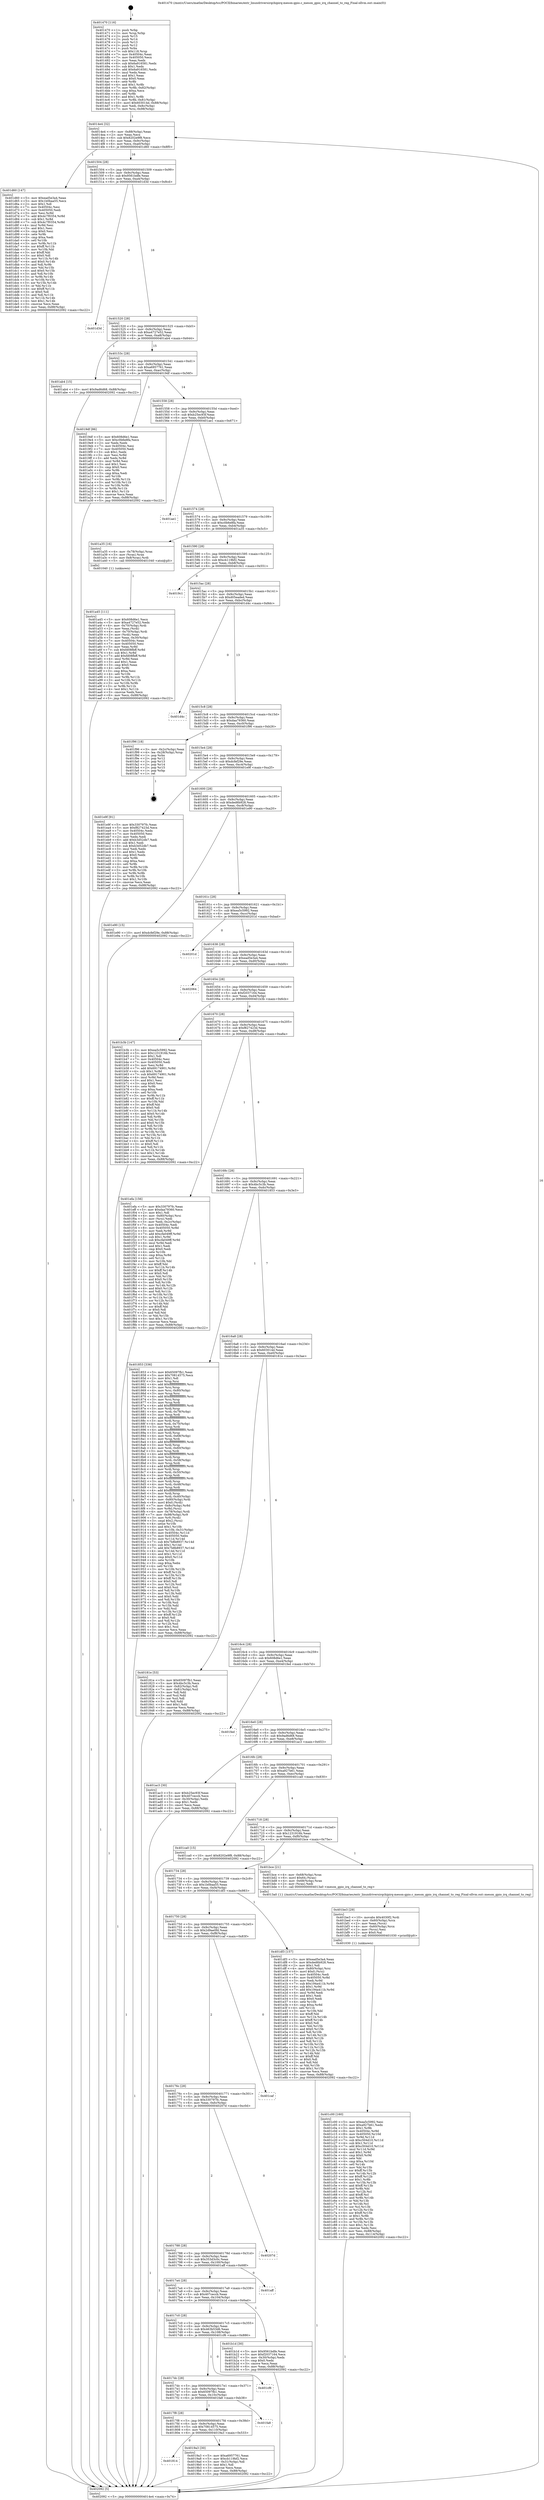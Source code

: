 digraph "0x401470" {
  label = "0x401470 (/mnt/c/Users/mathe/Desktop/tcc/POCII/binaries/extr_linuxdriversirqchipirq-meson-gpio.c_meson_gpio_irq_channel_to_reg_Final-ollvm.out::main(0))"
  labelloc = "t"
  node[shape=record]

  Entry [label="",width=0.3,height=0.3,shape=circle,fillcolor=black,style=filled]
  "0x4014e4" [label="{
     0x4014e4 [32]\l
     | [instrs]\l
     &nbsp;&nbsp;0x4014e4 \<+6\>: mov -0x88(%rbp),%eax\l
     &nbsp;&nbsp;0x4014ea \<+2\>: mov %eax,%ecx\l
     &nbsp;&nbsp;0x4014ec \<+6\>: sub $0x8202e9f8,%ecx\l
     &nbsp;&nbsp;0x4014f2 \<+6\>: mov %eax,-0x9c(%rbp)\l
     &nbsp;&nbsp;0x4014f8 \<+6\>: mov %ecx,-0xa0(%rbp)\l
     &nbsp;&nbsp;0x4014fe \<+6\>: je 0000000000401d60 \<main+0x8f0\>\l
  }"]
  "0x401d60" [label="{
     0x401d60 [147]\l
     | [instrs]\l
     &nbsp;&nbsp;0x401d60 \<+5\>: mov $0xead5e3a4,%eax\l
     &nbsp;&nbsp;0x401d65 \<+5\>: mov $0x1b0baa55,%ecx\l
     &nbsp;&nbsp;0x401d6a \<+2\>: mov $0x1,%dl\l
     &nbsp;&nbsp;0x401d6c \<+7\>: mov 0x40504c,%esi\l
     &nbsp;&nbsp;0x401d73 \<+7\>: mov 0x405050,%edi\l
     &nbsp;&nbsp;0x401d7a \<+3\>: mov %esi,%r8d\l
     &nbsp;&nbsp;0x401d7d \<+7\>: add $0x4c7f0354,%r8d\l
     &nbsp;&nbsp;0x401d84 \<+4\>: sub $0x1,%r8d\l
     &nbsp;&nbsp;0x401d88 \<+7\>: sub $0x4c7f0354,%r8d\l
     &nbsp;&nbsp;0x401d8f \<+4\>: imul %r8d,%esi\l
     &nbsp;&nbsp;0x401d93 \<+3\>: and $0x1,%esi\l
     &nbsp;&nbsp;0x401d96 \<+3\>: cmp $0x0,%esi\l
     &nbsp;&nbsp;0x401d99 \<+4\>: sete %r9b\l
     &nbsp;&nbsp;0x401d9d \<+3\>: cmp $0xa,%edi\l
     &nbsp;&nbsp;0x401da0 \<+4\>: setl %r10b\l
     &nbsp;&nbsp;0x401da4 \<+3\>: mov %r9b,%r11b\l
     &nbsp;&nbsp;0x401da7 \<+4\>: xor $0xff,%r11b\l
     &nbsp;&nbsp;0x401dab \<+3\>: mov %r10b,%bl\l
     &nbsp;&nbsp;0x401dae \<+3\>: xor $0xff,%bl\l
     &nbsp;&nbsp;0x401db1 \<+3\>: xor $0x0,%dl\l
     &nbsp;&nbsp;0x401db4 \<+3\>: mov %r11b,%r14b\l
     &nbsp;&nbsp;0x401db7 \<+4\>: and $0x0,%r14b\l
     &nbsp;&nbsp;0x401dbb \<+3\>: and %dl,%r9b\l
     &nbsp;&nbsp;0x401dbe \<+3\>: mov %bl,%r15b\l
     &nbsp;&nbsp;0x401dc1 \<+4\>: and $0x0,%r15b\l
     &nbsp;&nbsp;0x401dc5 \<+3\>: and %dl,%r10b\l
     &nbsp;&nbsp;0x401dc8 \<+3\>: or %r9b,%r14b\l
     &nbsp;&nbsp;0x401dcb \<+3\>: or %r10b,%r15b\l
     &nbsp;&nbsp;0x401dce \<+3\>: xor %r15b,%r14b\l
     &nbsp;&nbsp;0x401dd1 \<+3\>: or %bl,%r11b\l
     &nbsp;&nbsp;0x401dd4 \<+4\>: xor $0xff,%r11b\l
     &nbsp;&nbsp;0x401dd8 \<+3\>: or $0x0,%dl\l
     &nbsp;&nbsp;0x401ddb \<+3\>: and %dl,%r11b\l
     &nbsp;&nbsp;0x401dde \<+3\>: or %r11b,%r14b\l
     &nbsp;&nbsp;0x401de1 \<+4\>: test $0x1,%r14b\l
     &nbsp;&nbsp;0x401de5 \<+3\>: cmovne %ecx,%eax\l
     &nbsp;&nbsp;0x401de8 \<+6\>: mov %eax,-0x88(%rbp)\l
     &nbsp;&nbsp;0x401dee \<+5\>: jmp 0000000000402092 \<main+0xc22\>\l
  }"]
  "0x401504" [label="{
     0x401504 [28]\l
     | [instrs]\l
     &nbsp;&nbsp;0x401504 \<+5\>: jmp 0000000000401509 \<main+0x99\>\l
     &nbsp;&nbsp;0x401509 \<+6\>: mov -0x9c(%rbp),%eax\l
     &nbsp;&nbsp;0x40150f \<+5\>: sub $0x9561bdfe,%eax\l
     &nbsp;&nbsp;0x401514 \<+6\>: mov %eax,-0xa4(%rbp)\l
     &nbsp;&nbsp;0x40151a \<+6\>: je 0000000000401d3d \<main+0x8cd\>\l
  }"]
  Exit [label="",width=0.3,height=0.3,shape=circle,fillcolor=black,style=filled,peripheries=2]
  "0x401d3d" [label="{
     0x401d3d\l
  }", style=dashed]
  "0x401520" [label="{
     0x401520 [28]\l
     | [instrs]\l
     &nbsp;&nbsp;0x401520 \<+5\>: jmp 0000000000401525 \<main+0xb5\>\l
     &nbsp;&nbsp;0x401525 \<+6\>: mov -0x9c(%rbp),%eax\l
     &nbsp;&nbsp;0x40152b \<+5\>: sub $0xa4727e52,%eax\l
     &nbsp;&nbsp;0x401530 \<+6\>: mov %eax,-0xa8(%rbp)\l
     &nbsp;&nbsp;0x401536 \<+6\>: je 0000000000401ab4 \<main+0x644\>\l
  }"]
  "0x401c00" [label="{
     0x401c00 [160]\l
     | [instrs]\l
     &nbsp;&nbsp;0x401c00 \<+5\>: mov $0xea5c5992,%esi\l
     &nbsp;&nbsp;0x401c05 \<+5\>: mov $0xa927b61,%edx\l
     &nbsp;&nbsp;0x401c0a \<+3\>: mov $0x1,%r8b\l
     &nbsp;&nbsp;0x401c0d \<+8\>: mov 0x40504c,%r9d\l
     &nbsp;&nbsp;0x401c15 \<+8\>: mov 0x405050,%r10d\l
     &nbsp;&nbsp;0x401c1d \<+3\>: mov %r9d,%r11d\l
     &nbsp;&nbsp;0x401c20 \<+7\>: sub $0xc504d10,%r11d\l
     &nbsp;&nbsp;0x401c27 \<+4\>: sub $0x1,%r11d\l
     &nbsp;&nbsp;0x401c2b \<+7\>: add $0xc504d10,%r11d\l
     &nbsp;&nbsp;0x401c32 \<+4\>: imul %r11d,%r9d\l
     &nbsp;&nbsp;0x401c36 \<+4\>: and $0x1,%r9d\l
     &nbsp;&nbsp;0x401c3a \<+4\>: cmp $0x0,%r9d\l
     &nbsp;&nbsp;0x401c3e \<+3\>: sete %bl\l
     &nbsp;&nbsp;0x401c41 \<+4\>: cmp $0xa,%r10d\l
     &nbsp;&nbsp;0x401c45 \<+4\>: setl %r14b\l
     &nbsp;&nbsp;0x401c49 \<+3\>: mov %bl,%r15b\l
     &nbsp;&nbsp;0x401c4c \<+4\>: xor $0xff,%r15b\l
     &nbsp;&nbsp;0x401c50 \<+3\>: mov %r14b,%r12b\l
     &nbsp;&nbsp;0x401c53 \<+4\>: xor $0xff,%r12b\l
     &nbsp;&nbsp;0x401c57 \<+4\>: xor $0x1,%r8b\l
     &nbsp;&nbsp;0x401c5b \<+3\>: mov %r15b,%r13b\l
     &nbsp;&nbsp;0x401c5e \<+4\>: and $0xff,%r13b\l
     &nbsp;&nbsp;0x401c62 \<+3\>: and %r8b,%bl\l
     &nbsp;&nbsp;0x401c65 \<+3\>: mov %r12b,%cl\l
     &nbsp;&nbsp;0x401c68 \<+3\>: and $0xff,%cl\l
     &nbsp;&nbsp;0x401c6b \<+3\>: and %r8b,%r14b\l
     &nbsp;&nbsp;0x401c6e \<+3\>: or %bl,%r13b\l
     &nbsp;&nbsp;0x401c71 \<+3\>: or %r14b,%cl\l
     &nbsp;&nbsp;0x401c74 \<+3\>: xor %cl,%r13b\l
     &nbsp;&nbsp;0x401c77 \<+3\>: or %r12b,%r15b\l
     &nbsp;&nbsp;0x401c7a \<+4\>: xor $0xff,%r15b\l
     &nbsp;&nbsp;0x401c7e \<+4\>: or $0x1,%r8b\l
     &nbsp;&nbsp;0x401c82 \<+3\>: and %r8b,%r15b\l
     &nbsp;&nbsp;0x401c85 \<+3\>: or %r15b,%r13b\l
     &nbsp;&nbsp;0x401c88 \<+4\>: test $0x1,%r13b\l
     &nbsp;&nbsp;0x401c8c \<+3\>: cmovne %edx,%esi\l
     &nbsp;&nbsp;0x401c8f \<+6\>: mov %esi,-0x88(%rbp)\l
     &nbsp;&nbsp;0x401c95 \<+6\>: mov %eax,-0x114(%rbp)\l
     &nbsp;&nbsp;0x401c9b \<+5\>: jmp 0000000000402092 \<main+0xc22\>\l
  }"]
  "0x401ab4" [label="{
     0x401ab4 [15]\l
     | [instrs]\l
     &nbsp;&nbsp;0x401ab4 \<+10\>: movl $0x9ad6d68,-0x88(%rbp)\l
     &nbsp;&nbsp;0x401abe \<+5\>: jmp 0000000000402092 \<main+0xc22\>\l
  }"]
  "0x40153c" [label="{
     0x40153c [28]\l
     | [instrs]\l
     &nbsp;&nbsp;0x40153c \<+5\>: jmp 0000000000401541 \<main+0xd1\>\l
     &nbsp;&nbsp;0x401541 \<+6\>: mov -0x9c(%rbp),%eax\l
     &nbsp;&nbsp;0x401547 \<+5\>: sub $0xa6957761,%eax\l
     &nbsp;&nbsp;0x40154c \<+6\>: mov %eax,-0xac(%rbp)\l
     &nbsp;&nbsp;0x401552 \<+6\>: je 00000000004019df \<main+0x56f\>\l
  }"]
  "0x401be3" [label="{
     0x401be3 [29]\l
     | [instrs]\l
     &nbsp;&nbsp;0x401be3 \<+10\>: movabs $0x4030f2,%rdi\l
     &nbsp;&nbsp;0x401bed \<+4\>: mov -0x60(%rbp),%rcx\l
     &nbsp;&nbsp;0x401bf1 \<+2\>: mov %eax,(%rcx)\l
     &nbsp;&nbsp;0x401bf3 \<+4\>: mov -0x60(%rbp),%rcx\l
     &nbsp;&nbsp;0x401bf7 \<+2\>: mov (%rcx),%esi\l
     &nbsp;&nbsp;0x401bf9 \<+2\>: mov $0x0,%al\l
     &nbsp;&nbsp;0x401bfb \<+5\>: call 0000000000401030 \<printf@plt\>\l
     | [calls]\l
     &nbsp;&nbsp;0x401030 \{1\} (unknown)\l
  }"]
  "0x4019df" [label="{
     0x4019df [86]\l
     | [instrs]\l
     &nbsp;&nbsp;0x4019df \<+5\>: mov $0x608d6e1,%eax\l
     &nbsp;&nbsp;0x4019e4 \<+5\>: mov $0xc0b6e8fa,%ecx\l
     &nbsp;&nbsp;0x4019e9 \<+2\>: xor %edx,%edx\l
     &nbsp;&nbsp;0x4019eb \<+7\>: mov 0x40504c,%esi\l
     &nbsp;&nbsp;0x4019f2 \<+7\>: mov 0x405050,%edi\l
     &nbsp;&nbsp;0x4019f9 \<+3\>: sub $0x1,%edx\l
     &nbsp;&nbsp;0x4019fc \<+3\>: mov %esi,%r8d\l
     &nbsp;&nbsp;0x4019ff \<+3\>: add %edx,%r8d\l
     &nbsp;&nbsp;0x401a02 \<+4\>: imul %r8d,%esi\l
     &nbsp;&nbsp;0x401a06 \<+3\>: and $0x1,%esi\l
     &nbsp;&nbsp;0x401a09 \<+3\>: cmp $0x0,%esi\l
     &nbsp;&nbsp;0x401a0c \<+4\>: sete %r9b\l
     &nbsp;&nbsp;0x401a10 \<+3\>: cmp $0xa,%edi\l
     &nbsp;&nbsp;0x401a13 \<+4\>: setl %r10b\l
     &nbsp;&nbsp;0x401a17 \<+3\>: mov %r9b,%r11b\l
     &nbsp;&nbsp;0x401a1a \<+3\>: and %r10b,%r11b\l
     &nbsp;&nbsp;0x401a1d \<+3\>: xor %r10b,%r9b\l
     &nbsp;&nbsp;0x401a20 \<+3\>: or %r9b,%r11b\l
     &nbsp;&nbsp;0x401a23 \<+4\>: test $0x1,%r11b\l
     &nbsp;&nbsp;0x401a27 \<+3\>: cmovne %ecx,%eax\l
     &nbsp;&nbsp;0x401a2a \<+6\>: mov %eax,-0x88(%rbp)\l
     &nbsp;&nbsp;0x401a30 \<+5\>: jmp 0000000000402092 \<main+0xc22\>\l
  }"]
  "0x401558" [label="{
     0x401558 [28]\l
     | [instrs]\l
     &nbsp;&nbsp;0x401558 \<+5\>: jmp 000000000040155d \<main+0xed\>\l
     &nbsp;&nbsp;0x40155d \<+6\>: mov -0x9c(%rbp),%eax\l
     &nbsp;&nbsp;0x401563 \<+5\>: sub $0xb25ec93f,%eax\l
     &nbsp;&nbsp;0x401568 \<+6\>: mov %eax,-0xb0(%rbp)\l
     &nbsp;&nbsp;0x40156e \<+6\>: je 0000000000401ae1 \<main+0x671\>\l
  }"]
  "0x401a45" [label="{
     0x401a45 [111]\l
     | [instrs]\l
     &nbsp;&nbsp;0x401a45 \<+5\>: mov $0x608d6e1,%ecx\l
     &nbsp;&nbsp;0x401a4a \<+5\>: mov $0xa4727e52,%edx\l
     &nbsp;&nbsp;0x401a4f \<+4\>: mov -0x70(%rbp),%rdi\l
     &nbsp;&nbsp;0x401a53 \<+2\>: mov %eax,(%rdi)\l
     &nbsp;&nbsp;0x401a55 \<+4\>: mov -0x70(%rbp),%rdi\l
     &nbsp;&nbsp;0x401a59 \<+2\>: mov (%rdi),%eax\l
     &nbsp;&nbsp;0x401a5b \<+3\>: mov %eax,-0x30(%rbp)\l
     &nbsp;&nbsp;0x401a5e \<+7\>: mov 0x40504c,%eax\l
     &nbsp;&nbsp;0x401a65 \<+7\>: mov 0x405050,%esi\l
     &nbsp;&nbsp;0x401a6c \<+3\>: mov %eax,%r8d\l
     &nbsp;&nbsp;0x401a6f \<+7\>: sub $0xfd08fbff,%r8d\l
     &nbsp;&nbsp;0x401a76 \<+4\>: sub $0x1,%r8d\l
     &nbsp;&nbsp;0x401a7a \<+7\>: add $0xfd08fbff,%r8d\l
     &nbsp;&nbsp;0x401a81 \<+4\>: imul %r8d,%eax\l
     &nbsp;&nbsp;0x401a85 \<+3\>: and $0x1,%eax\l
     &nbsp;&nbsp;0x401a88 \<+3\>: cmp $0x0,%eax\l
     &nbsp;&nbsp;0x401a8b \<+4\>: sete %r9b\l
     &nbsp;&nbsp;0x401a8f \<+3\>: cmp $0xa,%esi\l
     &nbsp;&nbsp;0x401a92 \<+4\>: setl %r10b\l
     &nbsp;&nbsp;0x401a96 \<+3\>: mov %r9b,%r11b\l
     &nbsp;&nbsp;0x401a99 \<+3\>: and %r10b,%r11b\l
     &nbsp;&nbsp;0x401a9c \<+3\>: xor %r10b,%r9b\l
     &nbsp;&nbsp;0x401a9f \<+3\>: or %r9b,%r11b\l
     &nbsp;&nbsp;0x401aa2 \<+4\>: test $0x1,%r11b\l
     &nbsp;&nbsp;0x401aa6 \<+3\>: cmovne %edx,%ecx\l
     &nbsp;&nbsp;0x401aa9 \<+6\>: mov %ecx,-0x88(%rbp)\l
     &nbsp;&nbsp;0x401aaf \<+5\>: jmp 0000000000402092 \<main+0xc22\>\l
  }"]
  "0x401ae1" [label="{
     0x401ae1\l
  }", style=dashed]
  "0x401574" [label="{
     0x401574 [28]\l
     | [instrs]\l
     &nbsp;&nbsp;0x401574 \<+5\>: jmp 0000000000401579 \<main+0x109\>\l
     &nbsp;&nbsp;0x401579 \<+6\>: mov -0x9c(%rbp),%eax\l
     &nbsp;&nbsp;0x40157f \<+5\>: sub $0xc0b6e8fa,%eax\l
     &nbsp;&nbsp;0x401584 \<+6\>: mov %eax,-0xb4(%rbp)\l
     &nbsp;&nbsp;0x40158a \<+6\>: je 0000000000401a35 \<main+0x5c5\>\l
  }"]
  "0x401814" [label="{
     0x401814\l
  }", style=dashed]
  "0x401a35" [label="{
     0x401a35 [16]\l
     | [instrs]\l
     &nbsp;&nbsp;0x401a35 \<+4\>: mov -0x78(%rbp),%rax\l
     &nbsp;&nbsp;0x401a39 \<+3\>: mov (%rax),%rax\l
     &nbsp;&nbsp;0x401a3c \<+4\>: mov 0x8(%rax),%rdi\l
     &nbsp;&nbsp;0x401a40 \<+5\>: call 0000000000401040 \<atoi@plt\>\l
     | [calls]\l
     &nbsp;&nbsp;0x401040 \{1\} (unknown)\l
  }"]
  "0x401590" [label="{
     0x401590 [28]\l
     | [instrs]\l
     &nbsp;&nbsp;0x401590 \<+5\>: jmp 0000000000401595 \<main+0x125\>\l
     &nbsp;&nbsp;0x401595 \<+6\>: mov -0x9c(%rbp),%eax\l
     &nbsp;&nbsp;0x40159b \<+5\>: sub $0xcb119bf2,%eax\l
     &nbsp;&nbsp;0x4015a0 \<+6\>: mov %eax,-0xb8(%rbp)\l
     &nbsp;&nbsp;0x4015a6 \<+6\>: je 00000000004019c1 \<main+0x551\>\l
  }"]
  "0x4019a3" [label="{
     0x4019a3 [30]\l
     | [instrs]\l
     &nbsp;&nbsp;0x4019a3 \<+5\>: mov $0xa6957761,%eax\l
     &nbsp;&nbsp;0x4019a8 \<+5\>: mov $0xcb119bf2,%ecx\l
     &nbsp;&nbsp;0x4019ad \<+3\>: mov -0x31(%rbp),%dl\l
     &nbsp;&nbsp;0x4019b0 \<+3\>: test $0x1,%dl\l
     &nbsp;&nbsp;0x4019b3 \<+3\>: cmovne %ecx,%eax\l
     &nbsp;&nbsp;0x4019b6 \<+6\>: mov %eax,-0x88(%rbp)\l
     &nbsp;&nbsp;0x4019bc \<+5\>: jmp 0000000000402092 \<main+0xc22\>\l
  }"]
  "0x4019c1" [label="{
     0x4019c1\l
  }", style=dashed]
  "0x4015ac" [label="{
     0x4015ac [28]\l
     | [instrs]\l
     &nbsp;&nbsp;0x4015ac \<+5\>: jmp 00000000004015b1 \<main+0x141\>\l
     &nbsp;&nbsp;0x4015b1 \<+6\>: mov -0x9c(%rbp),%eax\l
     &nbsp;&nbsp;0x4015b7 \<+5\>: sub $0xd05eaded,%eax\l
     &nbsp;&nbsp;0x4015bc \<+6\>: mov %eax,-0xbc(%rbp)\l
     &nbsp;&nbsp;0x4015c2 \<+6\>: je 0000000000401d4c \<main+0x8dc\>\l
  }"]
  "0x4017f8" [label="{
     0x4017f8 [28]\l
     | [instrs]\l
     &nbsp;&nbsp;0x4017f8 \<+5\>: jmp 00000000004017fd \<main+0x38d\>\l
     &nbsp;&nbsp;0x4017fd \<+6\>: mov -0x9c(%rbp),%eax\l
     &nbsp;&nbsp;0x401803 \<+5\>: sub $0x70814575,%eax\l
     &nbsp;&nbsp;0x401808 \<+6\>: mov %eax,-0x110(%rbp)\l
     &nbsp;&nbsp;0x40180e \<+6\>: je 00000000004019a3 \<main+0x533\>\l
  }"]
  "0x401d4c" [label="{
     0x401d4c\l
  }", style=dashed]
  "0x4015c8" [label="{
     0x4015c8 [28]\l
     | [instrs]\l
     &nbsp;&nbsp;0x4015c8 \<+5\>: jmp 00000000004015cd \<main+0x15d\>\l
     &nbsp;&nbsp;0x4015cd \<+6\>: mov -0x9c(%rbp),%eax\l
     &nbsp;&nbsp;0x4015d3 \<+5\>: sub $0xdaa79360,%eax\l
     &nbsp;&nbsp;0x4015d8 \<+6\>: mov %eax,-0xc0(%rbp)\l
     &nbsp;&nbsp;0x4015de \<+6\>: je 0000000000401f96 \<main+0xb26\>\l
  }"]
  "0x401fa8" [label="{
     0x401fa8\l
  }", style=dashed]
  "0x401f96" [label="{
     0x401f96 [18]\l
     | [instrs]\l
     &nbsp;&nbsp;0x401f96 \<+3\>: mov -0x2c(%rbp),%eax\l
     &nbsp;&nbsp;0x401f99 \<+4\>: lea -0x28(%rbp),%rsp\l
     &nbsp;&nbsp;0x401f9d \<+1\>: pop %rbx\l
     &nbsp;&nbsp;0x401f9e \<+2\>: pop %r12\l
     &nbsp;&nbsp;0x401fa0 \<+2\>: pop %r13\l
     &nbsp;&nbsp;0x401fa2 \<+2\>: pop %r14\l
     &nbsp;&nbsp;0x401fa4 \<+2\>: pop %r15\l
     &nbsp;&nbsp;0x401fa6 \<+1\>: pop %rbp\l
     &nbsp;&nbsp;0x401fa7 \<+1\>: ret\l
  }"]
  "0x4015e4" [label="{
     0x4015e4 [28]\l
     | [instrs]\l
     &nbsp;&nbsp;0x4015e4 \<+5\>: jmp 00000000004015e9 \<main+0x179\>\l
     &nbsp;&nbsp;0x4015e9 \<+6\>: mov -0x9c(%rbp),%eax\l
     &nbsp;&nbsp;0x4015ef \<+5\>: sub $0xdcfef29e,%eax\l
     &nbsp;&nbsp;0x4015f4 \<+6\>: mov %eax,-0xc4(%rbp)\l
     &nbsp;&nbsp;0x4015fa \<+6\>: je 0000000000401e9f \<main+0xa2f\>\l
  }"]
  "0x4017dc" [label="{
     0x4017dc [28]\l
     | [instrs]\l
     &nbsp;&nbsp;0x4017dc \<+5\>: jmp 00000000004017e1 \<main+0x371\>\l
     &nbsp;&nbsp;0x4017e1 \<+6\>: mov -0x9c(%rbp),%eax\l
     &nbsp;&nbsp;0x4017e7 \<+5\>: sub $0x65097fb1,%eax\l
     &nbsp;&nbsp;0x4017ec \<+6\>: mov %eax,-0x10c(%rbp)\l
     &nbsp;&nbsp;0x4017f2 \<+6\>: je 0000000000401fa8 \<main+0xb38\>\l
  }"]
  "0x401e9f" [label="{
     0x401e9f [91]\l
     | [instrs]\l
     &nbsp;&nbsp;0x401e9f \<+5\>: mov $0x330797fc,%eax\l
     &nbsp;&nbsp;0x401ea4 \<+5\>: mov $0xf827423d,%ecx\l
     &nbsp;&nbsp;0x401ea9 \<+7\>: mov 0x40504c,%edx\l
     &nbsp;&nbsp;0x401eb0 \<+7\>: mov 0x405050,%esi\l
     &nbsp;&nbsp;0x401eb7 \<+2\>: mov %edx,%edi\l
     &nbsp;&nbsp;0x401eb9 \<+6\>: add $0xb3d52db7,%edi\l
     &nbsp;&nbsp;0x401ebf \<+3\>: sub $0x1,%edi\l
     &nbsp;&nbsp;0x401ec2 \<+6\>: sub $0xb3d52db7,%edi\l
     &nbsp;&nbsp;0x401ec8 \<+3\>: imul %edi,%edx\l
     &nbsp;&nbsp;0x401ecb \<+3\>: and $0x1,%edx\l
     &nbsp;&nbsp;0x401ece \<+3\>: cmp $0x0,%edx\l
     &nbsp;&nbsp;0x401ed1 \<+4\>: sete %r8b\l
     &nbsp;&nbsp;0x401ed5 \<+3\>: cmp $0xa,%esi\l
     &nbsp;&nbsp;0x401ed8 \<+4\>: setl %r9b\l
     &nbsp;&nbsp;0x401edc \<+3\>: mov %r8b,%r10b\l
     &nbsp;&nbsp;0x401edf \<+3\>: and %r9b,%r10b\l
     &nbsp;&nbsp;0x401ee2 \<+3\>: xor %r9b,%r8b\l
     &nbsp;&nbsp;0x401ee5 \<+3\>: or %r8b,%r10b\l
     &nbsp;&nbsp;0x401ee8 \<+4\>: test $0x1,%r10b\l
     &nbsp;&nbsp;0x401eec \<+3\>: cmovne %ecx,%eax\l
     &nbsp;&nbsp;0x401eef \<+6\>: mov %eax,-0x88(%rbp)\l
     &nbsp;&nbsp;0x401ef5 \<+5\>: jmp 0000000000402092 \<main+0xc22\>\l
  }"]
  "0x401600" [label="{
     0x401600 [28]\l
     | [instrs]\l
     &nbsp;&nbsp;0x401600 \<+5\>: jmp 0000000000401605 \<main+0x195\>\l
     &nbsp;&nbsp;0x401605 \<+6\>: mov -0x9c(%rbp),%eax\l
     &nbsp;&nbsp;0x40160b \<+5\>: sub $0xded6b928,%eax\l
     &nbsp;&nbsp;0x401610 \<+6\>: mov %eax,-0xc8(%rbp)\l
     &nbsp;&nbsp;0x401616 \<+6\>: je 0000000000401e90 \<main+0xa20\>\l
  }"]
  "0x401cf6" [label="{
     0x401cf6\l
  }", style=dashed]
  "0x401e90" [label="{
     0x401e90 [15]\l
     | [instrs]\l
     &nbsp;&nbsp;0x401e90 \<+10\>: movl $0xdcfef29e,-0x88(%rbp)\l
     &nbsp;&nbsp;0x401e9a \<+5\>: jmp 0000000000402092 \<main+0xc22\>\l
  }"]
  "0x40161c" [label="{
     0x40161c [28]\l
     | [instrs]\l
     &nbsp;&nbsp;0x40161c \<+5\>: jmp 0000000000401621 \<main+0x1b1\>\l
     &nbsp;&nbsp;0x401621 \<+6\>: mov -0x9c(%rbp),%eax\l
     &nbsp;&nbsp;0x401627 \<+5\>: sub $0xea5c5992,%eax\l
     &nbsp;&nbsp;0x40162c \<+6\>: mov %eax,-0xcc(%rbp)\l
     &nbsp;&nbsp;0x401632 \<+6\>: je 000000000040201d \<main+0xbad\>\l
  }"]
  "0x4017c0" [label="{
     0x4017c0 [28]\l
     | [instrs]\l
     &nbsp;&nbsp;0x4017c0 \<+5\>: jmp 00000000004017c5 \<main+0x355\>\l
     &nbsp;&nbsp;0x4017c5 \<+6\>: mov -0x9c(%rbp),%eax\l
     &nbsp;&nbsp;0x4017cb \<+5\>: sub $0x463b53d6,%eax\l
     &nbsp;&nbsp;0x4017d0 \<+6\>: mov %eax,-0x108(%rbp)\l
     &nbsp;&nbsp;0x4017d6 \<+6\>: je 0000000000401cf6 \<main+0x886\>\l
  }"]
  "0x40201d" [label="{
     0x40201d\l
  }", style=dashed]
  "0x401638" [label="{
     0x401638 [28]\l
     | [instrs]\l
     &nbsp;&nbsp;0x401638 \<+5\>: jmp 000000000040163d \<main+0x1cd\>\l
     &nbsp;&nbsp;0x40163d \<+6\>: mov -0x9c(%rbp),%eax\l
     &nbsp;&nbsp;0x401643 \<+5\>: sub $0xead5e3a4,%eax\l
     &nbsp;&nbsp;0x401648 \<+6\>: mov %eax,-0xd0(%rbp)\l
     &nbsp;&nbsp;0x40164e \<+6\>: je 0000000000402064 \<main+0xbf4\>\l
  }"]
  "0x401b1d" [label="{
     0x401b1d [30]\l
     | [instrs]\l
     &nbsp;&nbsp;0x401b1d \<+5\>: mov $0x9561bdfe,%eax\l
     &nbsp;&nbsp;0x401b22 \<+5\>: mov $0xf2037164,%ecx\l
     &nbsp;&nbsp;0x401b27 \<+3\>: mov -0x30(%rbp),%edx\l
     &nbsp;&nbsp;0x401b2a \<+3\>: cmp $0x0,%edx\l
     &nbsp;&nbsp;0x401b2d \<+3\>: cmove %ecx,%eax\l
     &nbsp;&nbsp;0x401b30 \<+6\>: mov %eax,-0x88(%rbp)\l
     &nbsp;&nbsp;0x401b36 \<+5\>: jmp 0000000000402092 \<main+0xc22\>\l
  }"]
  "0x402064" [label="{
     0x402064\l
  }", style=dashed]
  "0x401654" [label="{
     0x401654 [28]\l
     | [instrs]\l
     &nbsp;&nbsp;0x401654 \<+5\>: jmp 0000000000401659 \<main+0x1e9\>\l
     &nbsp;&nbsp;0x401659 \<+6\>: mov -0x9c(%rbp),%eax\l
     &nbsp;&nbsp;0x40165f \<+5\>: sub $0xf2037164,%eax\l
     &nbsp;&nbsp;0x401664 \<+6\>: mov %eax,-0xd4(%rbp)\l
     &nbsp;&nbsp;0x40166a \<+6\>: je 0000000000401b3b \<main+0x6cb\>\l
  }"]
  "0x4017a4" [label="{
     0x4017a4 [28]\l
     | [instrs]\l
     &nbsp;&nbsp;0x4017a4 \<+5\>: jmp 00000000004017a9 \<main+0x339\>\l
     &nbsp;&nbsp;0x4017a9 \<+6\>: mov -0x9c(%rbp),%eax\l
     &nbsp;&nbsp;0x4017af \<+5\>: sub $0x407ceccb,%eax\l
     &nbsp;&nbsp;0x4017b4 \<+6\>: mov %eax,-0x104(%rbp)\l
     &nbsp;&nbsp;0x4017ba \<+6\>: je 0000000000401b1d \<main+0x6ad\>\l
  }"]
  "0x401b3b" [label="{
     0x401b3b [147]\l
     | [instrs]\l
     &nbsp;&nbsp;0x401b3b \<+5\>: mov $0xea5c5992,%eax\l
     &nbsp;&nbsp;0x401b40 \<+5\>: mov $0x1231916b,%ecx\l
     &nbsp;&nbsp;0x401b45 \<+2\>: mov $0x1,%dl\l
     &nbsp;&nbsp;0x401b47 \<+7\>: mov 0x40504c,%esi\l
     &nbsp;&nbsp;0x401b4e \<+7\>: mov 0x405050,%edi\l
     &nbsp;&nbsp;0x401b55 \<+3\>: mov %esi,%r8d\l
     &nbsp;&nbsp;0x401b58 \<+7\>: add $0x69174901,%r8d\l
     &nbsp;&nbsp;0x401b5f \<+4\>: sub $0x1,%r8d\l
     &nbsp;&nbsp;0x401b63 \<+7\>: sub $0x69174901,%r8d\l
     &nbsp;&nbsp;0x401b6a \<+4\>: imul %r8d,%esi\l
     &nbsp;&nbsp;0x401b6e \<+3\>: and $0x1,%esi\l
     &nbsp;&nbsp;0x401b71 \<+3\>: cmp $0x0,%esi\l
     &nbsp;&nbsp;0x401b74 \<+4\>: sete %r9b\l
     &nbsp;&nbsp;0x401b78 \<+3\>: cmp $0xa,%edi\l
     &nbsp;&nbsp;0x401b7b \<+4\>: setl %r10b\l
     &nbsp;&nbsp;0x401b7f \<+3\>: mov %r9b,%r11b\l
     &nbsp;&nbsp;0x401b82 \<+4\>: xor $0xff,%r11b\l
     &nbsp;&nbsp;0x401b86 \<+3\>: mov %r10b,%bl\l
     &nbsp;&nbsp;0x401b89 \<+3\>: xor $0xff,%bl\l
     &nbsp;&nbsp;0x401b8c \<+3\>: xor $0x0,%dl\l
     &nbsp;&nbsp;0x401b8f \<+3\>: mov %r11b,%r14b\l
     &nbsp;&nbsp;0x401b92 \<+4\>: and $0x0,%r14b\l
     &nbsp;&nbsp;0x401b96 \<+3\>: and %dl,%r9b\l
     &nbsp;&nbsp;0x401b99 \<+3\>: mov %bl,%r15b\l
     &nbsp;&nbsp;0x401b9c \<+4\>: and $0x0,%r15b\l
     &nbsp;&nbsp;0x401ba0 \<+3\>: and %dl,%r10b\l
     &nbsp;&nbsp;0x401ba3 \<+3\>: or %r9b,%r14b\l
     &nbsp;&nbsp;0x401ba6 \<+3\>: or %r10b,%r15b\l
     &nbsp;&nbsp;0x401ba9 \<+3\>: xor %r15b,%r14b\l
     &nbsp;&nbsp;0x401bac \<+3\>: or %bl,%r11b\l
     &nbsp;&nbsp;0x401baf \<+4\>: xor $0xff,%r11b\l
     &nbsp;&nbsp;0x401bb3 \<+3\>: or $0x0,%dl\l
     &nbsp;&nbsp;0x401bb6 \<+3\>: and %dl,%r11b\l
     &nbsp;&nbsp;0x401bb9 \<+3\>: or %r11b,%r14b\l
     &nbsp;&nbsp;0x401bbc \<+4\>: test $0x1,%r14b\l
     &nbsp;&nbsp;0x401bc0 \<+3\>: cmovne %ecx,%eax\l
     &nbsp;&nbsp;0x401bc3 \<+6\>: mov %eax,-0x88(%rbp)\l
     &nbsp;&nbsp;0x401bc9 \<+5\>: jmp 0000000000402092 \<main+0xc22\>\l
  }"]
  "0x401670" [label="{
     0x401670 [28]\l
     | [instrs]\l
     &nbsp;&nbsp;0x401670 \<+5\>: jmp 0000000000401675 \<main+0x205\>\l
     &nbsp;&nbsp;0x401675 \<+6\>: mov -0x9c(%rbp),%eax\l
     &nbsp;&nbsp;0x40167b \<+5\>: sub $0xf827423d,%eax\l
     &nbsp;&nbsp;0x401680 \<+6\>: mov %eax,-0xd8(%rbp)\l
     &nbsp;&nbsp;0x401686 \<+6\>: je 0000000000401efa \<main+0xa8a\>\l
  }"]
  "0x401aff" [label="{
     0x401aff\l
  }", style=dashed]
  "0x401efa" [label="{
     0x401efa [156]\l
     | [instrs]\l
     &nbsp;&nbsp;0x401efa \<+5\>: mov $0x330797fc,%eax\l
     &nbsp;&nbsp;0x401eff \<+5\>: mov $0xdaa79360,%ecx\l
     &nbsp;&nbsp;0x401f04 \<+2\>: mov $0x1,%dl\l
     &nbsp;&nbsp;0x401f06 \<+4\>: mov -0x80(%rbp),%rsi\l
     &nbsp;&nbsp;0x401f0a \<+2\>: mov (%rsi),%edi\l
     &nbsp;&nbsp;0x401f0c \<+3\>: mov %edi,-0x2c(%rbp)\l
     &nbsp;&nbsp;0x401f0f \<+7\>: mov 0x40504c,%edi\l
     &nbsp;&nbsp;0x401f16 \<+8\>: mov 0x405050,%r8d\l
     &nbsp;&nbsp;0x401f1e \<+3\>: mov %edi,%r9d\l
     &nbsp;&nbsp;0x401f21 \<+7\>: add $0xcfa049ff,%r9d\l
     &nbsp;&nbsp;0x401f28 \<+4\>: sub $0x1,%r9d\l
     &nbsp;&nbsp;0x401f2c \<+7\>: sub $0xcfa049ff,%r9d\l
     &nbsp;&nbsp;0x401f33 \<+4\>: imul %r9d,%edi\l
     &nbsp;&nbsp;0x401f37 \<+3\>: and $0x1,%edi\l
     &nbsp;&nbsp;0x401f3a \<+3\>: cmp $0x0,%edi\l
     &nbsp;&nbsp;0x401f3d \<+4\>: sete %r10b\l
     &nbsp;&nbsp;0x401f41 \<+4\>: cmp $0xa,%r8d\l
     &nbsp;&nbsp;0x401f45 \<+4\>: setl %r11b\l
     &nbsp;&nbsp;0x401f49 \<+3\>: mov %r10b,%bl\l
     &nbsp;&nbsp;0x401f4c \<+3\>: xor $0xff,%bl\l
     &nbsp;&nbsp;0x401f4f \<+3\>: mov %r11b,%r14b\l
     &nbsp;&nbsp;0x401f52 \<+4\>: xor $0xff,%r14b\l
     &nbsp;&nbsp;0x401f56 \<+3\>: xor $0x0,%dl\l
     &nbsp;&nbsp;0x401f59 \<+3\>: mov %bl,%r15b\l
     &nbsp;&nbsp;0x401f5c \<+4\>: and $0x0,%r15b\l
     &nbsp;&nbsp;0x401f60 \<+3\>: and %dl,%r10b\l
     &nbsp;&nbsp;0x401f63 \<+3\>: mov %r14b,%r12b\l
     &nbsp;&nbsp;0x401f66 \<+4\>: and $0x0,%r12b\l
     &nbsp;&nbsp;0x401f6a \<+3\>: and %dl,%r11b\l
     &nbsp;&nbsp;0x401f6d \<+3\>: or %r10b,%r15b\l
     &nbsp;&nbsp;0x401f70 \<+3\>: or %r11b,%r12b\l
     &nbsp;&nbsp;0x401f73 \<+3\>: xor %r12b,%r15b\l
     &nbsp;&nbsp;0x401f76 \<+3\>: or %r14b,%bl\l
     &nbsp;&nbsp;0x401f79 \<+3\>: xor $0xff,%bl\l
     &nbsp;&nbsp;0x401f7c \<+3\>: or $0x0,%dl\l
     &nbsp;&nbsp;0x401f7f \<+2\>: and %dl,%bl\l
     &nbsp;&nbsp;0x401f81 \<+3\>: or %bl,%r15b\l
     &nbsp;&nbsp;0x401f84 \<+4\>: test $0x1,%r15b\l
     &nbsp;&nbsp;0x401f88 \<+3\>: cmovne %ecx,%eax\l
     &nbsp;&nbsp;0x401f8b \<+6\>: mov %eax,-0x88(%rbp)\l
     &nbsp;&nbsp;0x401f91 \<+5\>: jmp 0000000000402092 \<main+0xc22\>\l
  }"]
  "0x40168c" [label="{
     0x40168c [28]\l
     | [instrs]\l
     &nbsp;&nbsp;0x40168c \<+5\>: jmp 0000000000401691 \<main+0x221\>\l
     &nbsp;&nbsp;0x401691 \<+6\>: mov -0x9c(%rbp),%eax\l
     &nbsp;&nbsp;0x401697 \<+5\>: sub $0x4bc5c3b,%eax\l
     &nbsp;&nbsp;0x40169c \<+6\>: mov %eax,-0xdc(%rbp)\l
     &nbsp;&nbsp;0x4016a2 \<+6\>: je 0000000000401853 \<main+0x3e3\>\l
  }"]
  "0x401788" [label="{
     0x401788 [28]\l
     | [instrs]\l
     &nbsp;&nbsp;0x401788 \<+5\>: jmp 000000000040178d \<main+0x31d\>\l
     &nbsp;&nbsp;0x40178d \<+6\>: mov -0x9c(%rbp),%eax\l
     &nbsp;&nbsp;0x401793 \<+5\>: sub $0x353d3c0c,%eax\l
     &nbsp;&nbsp;0x401798 \<+6\>: mov %eax,-0x100(%rbp)\l
     &nbsp;&nbsp;0x40179e \<+6\>: je 0000000000401aff \<main+0x68f\>\l
  }"]
  "0x401853" [label="{
     0x401853 [336]\l
     | [instrs]\l
     &nbsp;&nbsp;0x401853 \<+5\>: mov $0x65097fb1,%eax\l
     &nbsp;&nbsp;0x401858 \<+5\>: mov $0x70814575,%ecx\l
     &nbsp;&nbsp;0x40185d \<+2\>: mov $0x1,%dl\l
     &nbsp;&nbsp;0x40185f \<+3\>: mov %rsp,%rsi\l
     &nbsp;&nbsp;0x401862 \<+4\>: add $0xfffffffffffffff0,%rsi\l
     &nbsp;&nbsp;0x401866 \<+3\>: mov %rsi,%rsp\l
     &nbsp;&nbsp;0x401869 \<+4\>: mov %rsi,-0x80(%rbp)\l
     &nbsp;&nbsp;0x40186d \<+3\>: mov %rsp,%rsi\l
     &nbsp;&nbsp;0x401870 \<+4\>: add $0xfffffffffffffff0,%rsi\l
     &nbsp;&nbsp;0x401874 \<+3\>: mov %rsi,%rsp\l
     &nbsp;&nbsp;0x401877 \<+3\>: mov %rsp,%rdi\l
     &nbsp;&nbsp;0x40187a \<+4\>: add $0xfffffffffffffff0,%rdi\l
     &nbsp;&nbsp;0x40187e \<+3\>: mov %rdi,%rsp\l
     &nbsp;&nbsp;0x401881 \<+4\>: mov %rdi,-0x78(%rbp)\l
     &nbsp;&nbsp;0x401885 \<+3\>: mov %rsp,%rdi\l
     &nbsp;&nbsp;0x401888 \<+4\>: add $0xfffffffffffffff0,%rdi\l
     &nbsp;&nbsp;0x40188c \<+3\>: mov %rdi,%rsp\l
     &nbsp;&nbsp;0x40188f \<+4\>: mov %rdi,-0x70(%rbp)\l
     &nbsp;&nbsp;0x401893 \<+3\>: mov %rsp,%rdi\l
     &nbsp;&nbsp;0x401896 \<+4\>: add $0xfffffffffffffff0,%rdi\l
     &nbsp;&nbsp;0x40189a \<+3\>: mov %rdi,%rsp\l
     &nbsp;&nbsp;0x40189d \<+4\>: mov %rdi,-0x68(%rbp)\l
     &nbsp;&nbsp;0x4018a1 \<+3\>: mov %rsp,%rdi\l
     &nbsp;&nbsp;0x4018a4 \<+4\>: add $0xfffffffffffffff0,%rdi\l
     &nbsp;&nbsp;0x4018a8 \<+3\>: mov %rdi,%rsp\l
     &nbsp;&nbsp;0x4018ab \<+4\>: mov %rdi,-0x60(%rbp)\l
     &nbsp;&nbsp;0x4018af \<+3\>: mov %rsp,%rdi\l
     &nbsp;&nbsp;0x4018b2 \<+4\>: add $0xfffffffffffffff0,%rdi\l
     &nbsp;&nbsp;0x4018b6 \<+3\>: mov %rdi,%rsp\l
     &nbsp;&nbsp;0x4018b9 \<+4\>: mov %rdi,-0x58(%rbp)\l
     &nbsp;&nbsp;0x4018bd \<+3\>: mov %rsp,%rdi\l
     &nbsp;&nbsp;0x4018c0 \<+4\>: add $0xfffffffffffffff0,%rdi\l
     &nbsp;&nbsp;0x4018c4 \<+3\>: mov %rdi,%rsp\l
     &nbsp;&nbsp;0x4018c7 \<+4\>: mov %rdi,-0x50(%rbp)\l
     &nbsp;&nbsp;0x4018cb \<+3\>: mov %rsp,%rdi\l
     &nbsp;&nbsp;0x4018ce \<+4\>: add $0xfffffffffffffff0,%rdi\l
     &nbsp;&nbsp;0x4018d2 \<+3\>: mov %rdi,%rsp\l
     &nbsp;&nbsp;0x4018d5 \<+4\>: mov %rdi,-0x48(%rbp)\l
     &nbsp;&nbsp;0x4018d9 \<+3\>: mov %rsp,%rdi\l
     &nbsp;&nbsp;0x4018dc \<+4\>: add $0xfffffffffffffff0,%rdi\l
     &nbsp;&nbsp;0x4018e0 \<+3\>: mov %rdi,%rsp\l
     &nbsp;&nbsp;0x4018e3 \<+4\>: mov %rdi,-0x40(%rbp)\l
     &nbsp;&nbsp;0x4018e7 \<+4\>: mov -0x80(%rbp),%rdi\l
     &nbsp;&nbsp;0x4018eb \<+6\>: movl $0x0,(%rdi)\l
     &nbsp;&nbsp;0x4018f1 \<+7\>: mov -0x8c(%rbp),%r8d\l
     &nbsp;&nbsp;0x4018f8 \<+3\>: mov %r8d,(%rsi)\l
     &nbsp;&nbsp;0x4018fb \<+4\>: mov -0x78(%rbp),%rdi\l
     &nbsp;&nbsp;0x4018ff \<+7\>: mov -0x98(%rbp),%r9\l
     &nbsp;&nbsp;0x401906 \<+3\>: mov %r9,(%rdi)\l
     &nbsp;&nbsp;0x401909 \<+3\>: cmpl $0x2,(%rsi)\l
     &nbsp;&nbsp;0x40190c \<+4\>: setne %r10b\l
     &nbsp;&nbsp;0x401910 \<+4\>: and $0x1,%r10b\l
     &nbsp;&nbsp;0x401914 \<+4\>: mov %r10b,-0x31(%rbp)\l
     &nbsp;&nbsp;0x401918 \<+8\>: mov 0x40504c,%r11d\l
     &nbsp;&nbsp;0x401920 \<+7\>: mov 0x405050,%ebx\l
     &nbsp;&nbsp;0x401927 \<+3\>: mov %r11d,%r14d\l
     &nbsp;&nbsp;0x40192a \<+7\>: sub $0x7b8b8937,%r14d\l
     &nbsp;&nbsp;0x401931 \<+4\>: sub $0x1,%r14d\l
     &nbsp;&nbsp;0x401935 \<+7\>: add $0x7b8b8937,%r14d\l
     &nbsp;&nbsp;0x40193c \<+4\>: imul %r14d,%r11d\l
     &nbsp;&nbsp;0x401940 \<+4\>: and $0x1,%r11d\l
     &nbsp;&nbsp;0x401944 \<+4\>: cmp $0x0,%r11d\l
     &nbsp;&nbsp;0x401948 \<+4\>: sete %r10b\l
     &nbsp;&nbsp;0x40194c \<+3\>: cmp $0xa,%ebx\l
     &nbsp;&nbsp;0x40194f \<+4\>: setl %r15b\l
     &nbsp;&nbsp;0x401953 \<+3\>: mov %r10b,%r12b\l
     &nbsp;&nbsp;0x401956 \<+4\>: xor $0xff,%r12b\l
     &nbsp;&nbsp;0x40195a \<+3\>: mov %r15b,%r13b\l
     &nbsp;&nbsp;0x40195d \<+4\>: xor $0xff,%r13b\l
     &nbsp;&nbsp;0x401961 \<+3\>: xor $0x0,%dl\l
     &nbsp;&nbsp;0x401964 \<+3\>: mov %r12b,%sil\l
     &nbsp;&nbsp;0x401967 \<+4\>: and $0x0,%sil\l
     &nbsp;&nbsp;0x40196b \<+3\>: and %dl,%r10b\l
     &nbsp;&nbsp;0x40196e \<+3\>: mov %r13b,%dil\l
     &nbsp;&nbsp;0x401971 \<+4\>: and $0x0,%dil\l
     &nbsp;&nbsp;0x401975 \<+3\>: and %dl,%r15b\l
     &nbsp;&nbsp;0x401978 \<+3\>: or %r10b,%sil\l
     &nbsp;&nbsp;0x40197b \<+3\>: or %r15b,%dil\l
     &nbsp;&nbsp;0x40197e \<+3\>: xor %dil,%sil\l
     &nbsp;&nbsp;0x401981 \<+3\>: or %r13b,%r12b\l
     &nbsp;&nbsp;0x401984 \<+4\>: xor $0xff,%r12b\l
     &nbsp;&nbsp;0x401988 \<+3\>: or $0x0,%dl\l
     &nbsp;&nbsp;0x40198b \<+3\>: and %dl,%r12b\l
     &nbsp;&nbsp;0x40198e \<+3\>: or %r12b,%sil\l
     &nbsp;&nbsp;0x401991 \<+4\>: test $0x1,%sil\l
     &nbsp;&nbsp;0x401995 \<+3\>: cmovne %ecx,%eax\l
     &nbsp;&nbsp;0x401998 \<+6\>: mov %eax,-0x88(%rbp)\l
     &nbsp;&nbsp;0x40199e \<+5\>: jmp 0000000000402092 \<main+0xc22\>\l
  }"]
  "0x4016a8" [label="{
     0x4016a8 [28]\l
     | [instrs]\l
     &nbsp;&nbsp;0x4016a8 \<+5\>: jmp 00000000004016ad \<main+0x23d\>\l
     &nbsp;&nbsp;0x4016ad \<+6\>: mov -0x9c(%rbp),%eax\l
     &nbsp;&nbsp;0x4016b3 \<+5\>: sub $0x603014d,%eax\l
     &nbsp;&nbsp;0x4016b8 \<+6\>: mov %eax,-0xe0(%rbp)\l
     &nbsp;&nbsp;0x4016be \<+6\>: je 000000000040181e \<main+0x3ae\>\l
  }"]
  "0x40207d" [label="{
     0x40207d\l
  }", style=dashed]
  "0x40181e" [label="{
     0x40181e [53]\l
     | [instrs]\l
     &nbsp;&nbsp;0x40181e \<+5\>: mov $0x65097fb1,%eax\l
     &nbsp;&nbsp;0x401823 \<+5\>: mov $0x4bc5c3b,%ecx\l
     &nbsp;&nbsp;0x401828 \<+6\>: mov -0x82(%rbp),%dl\l
     &nbsp;&nbsp;0x40182e \<+7\>: mov -0x81(%rbp),%sil\l
     &nbsp;&nbsp;0x401835 \<+3\>: mov %dl,%dil\l
     &nbsp;&nbsp;0x401838 \<+3\>: and %sil,%dil\l
     &nbsp;&nbsp;0x40183b \<+3\>: xor %sil,%dl\l
     &nbsp;&nbsp;0x40183e \<+3\>: or %dl,%dil\l
     &nbsp;&nbsp;0x401841 \<+4\>: test $0x1,%dil\l
     &nbsp;&nbsp;0x401845 \<+3\>: cmovne %ecx,%eax\l
     &nbsp;&nbsp;0x401848 \<+6\>: mov %eax,-0x88(%rbp)\l
     &nbsp;&nbsp;0x40184e \<+5\>: jmp 0000000000402092 \<main+0xc22\>\l
  }"]
  "0x4016c4" [label="{
     0x4016c4 [28]\l
     | [instrs]\l
     &nbsp;&nbsp;0x4016c4 \<+5\>: jmp 00000000004016c9 \<main+0x259\>\l
     &nbsp;&nbsp;0x4016c9 \<+6\>: mov -0x9c(%rbp),%eax\l
     &nbsp;&nbsp;0x4016cf \<+5\>: sub $0x608d6e1,%eax\l
     &nbsp;&nbsp;0x4016d4 \<+6\>: mov %eax,-0xe4(%rbp)\l
     &nbsp;&nbsp;0x4016da \<+6\>: je 0000000000401fed \<main+0xb7d\>\l
  }"]
  "0x402092" [label="{
     0x402092 [5]\l
     | [instrs]\l
     &nbsp;&nbsp;0x402092 \<+5\>: jmp 00000000004014e4 \<main+0x74\>\l
  }"]
  "0x401470" [label="{
     0x401470 [116]\l
     | [instrs]\l
     &nbsp;&nbsp;0x401470 \<+1\>: push %rbp\l
     &nbsp;&nbsp;0x401471 \<+3\>: mov %rsp,%rbp\l
     &nbsp;&nbsp;0x401474 \<+2\>: push %r15\l
     &nbsp;&nbsp;0x401476 \<+2\>: push %r14\l
     &nbsp;&nbsp;0x401478 \<+2\>: push %r13\l
     &nbsp;&nbsp;0x40147a \<+2\>: push %r12\l
     &nbsp;&nbsp;0x40147c \<+1\>: push %rbx\l
     &nbsp;&nbsp;0x40147d \<+7\>: sub $0x118,%rsp\l
     &nbsp;&nbsp;0x401484 \<+7\>: mov 0x40504c,%eax\l
     &nbsp;&nbsp;0x40148b \<+7\>: mov 0x405050,%ecx\l
     &nbsp;&nbsp;0x401492 \<+2\>: mov %eax,%edx\l
     &nbsp;&nbsp;0x401494 \<+6\>: sub $0x6a916581,%edx\l
     &nbsp;&nbsp;0x40149a \<+3\>: sub $0x1,%edx\l
     &nbsp;&nbsp;0x40149d \<+6\>: add $0x6a916581,%edx\l
     &nbsp;&nbsp;0x4014a3 \<+3\>: imul %edx,%eax\l
     &nbsp;&nbsp;0x4014a6 \<+3\>: and $0x1,%eax\l
     &nbsp;&nbsp;0x4014a9 \<+3\>: cmp $0x0,%eax\l
     &nbsp;&nbsp;0x4014ac \<+4\>: sete %r8b\l
     &nbsp;&nbsp;0x4014b0 \<+4\>: and $0x1,%r8b\l
     &nbsp;&nbsp;0x4014b4 \<+7\>: mov %r8b,-0x82(%rbp)\l
     &nbsp;&nbsp;0x4014bb \<+3\>: cmp $0xa,%ecx\l
     &nbsp;&nbsp;0x4014be \<+4\>: setl %r8b\l
     &nbsp;&nbsp;0x4014c2 \<+4\>: and $0x1,%r8b\l
     &nbsp;&nbsp;0x4014c6 \<+7\>: mov %r8b,-0x81(%rbp)\l
     &nbsp;&nbsp;0x4014cd \<+10\>: movl $0x603014d,-0x88(%rbp)\l
     &nbsp;&nbsp;0x4014d7 \<+6\>: mov %edi,-0x8c(%rbp)\l
     &nbsp;&nbsp;0x4014dd \<+7\>: mov %rsi,-0x98(%rbp)\l
  }"]
  "0x40176c" [label="{
     0x40176c [28]\l
     | [instrs]\l
     &nbsp;&nbsp;0x40176c \<+5\>: jmp 0000000000401771 \<main+0x301\>\l
     &nbsp;&nbsp;0x401771 \<+6\>: mov -0x9c(%rbp),%eax\l
     &nbsp;&nbsp;0x401777 \<+5\>: sub $0x330797fc,%eax\l
     &nbsp;&nbsp;0x40177c \<+6\>: mov %eax,-0xfc(%rbp)\l
     &nbsp;&nbsp;0x401782 \<+6\>: je 000000000040207d \<main+0xc0d\>\l
  }"]
  "0x401caf" [label="{
     0x401caf\l
  }", style=dashed]
  "0x401fed" [label="{
     0x401fed\l
  }", style=dashed]
  "0x4016e0" [label="{
     0x4016e0 [28]\l
     | [instrs]\l
     &nbsp;&nbsp;0x4016e0 \<+5\>: jmp 00000000004016e5 \<main+0x275\>\l
     &nbsp;&nbsp;0x4016e5 \<+6\>: mov -0x9c(%rbp),%eax\l
     &nbsp;&nbsp;0x4016eb \<+5\>: sub $0x9ad6d68,%eax\l
     &nbsp;&nbsp;0x4016f0 \<+6\>: mov %eax,-0xe8(%rbp)\l
     &nbsp;&nbsp;0x4016f6 \<+6\>: je 0000000000401ac3 \<main+0x653\>\l
  }"]
  "0x401750" [label="{
     0x401750 [28]\l
     | [instrs]\l
     &nbsp;&nbsp;0x401750 \<+5\>: jmp 0000000000401755 \<main+0x2e5\>\l
     &nbsp;&nbsp;0x401755 \<+6\>: mov -0x9c(%rbp),%eax\l
     &nbsp;&nbsp;0x40175b \<+5\>: sub $0x2d9ae0fd,%eax\l
     &nbsp;&nbsp;0x401760 \<+6\>: mov %eax,-0xf8(%rbp)\l
     &nbsp;&nbsp;0x401766 \<+6\>: je 0000000000401caf \<main+0x83f\>\l
  }"]
  "0x401ac3" [label="{
     0x401ac3 [30]\l
     | [instrs]\l
     &nbsp;&nbsp;0x401ac3 \<+5\>: mov $0xb25ec93f,%eax\l
     &nbsp;&nbsp;0x401ac8 \<+5\>: mov $0x407ceccb,%ecx\l
     &nbsp;&nbsp;0x401acd \<+3\>: mov -0x30(%rbp),%edx\l
     &nbsp;&nbsp;0x401ad0 \<+3\>: cmp $0x1,%edx\l
     &nbsp;&nbsp;0x401ad3 \<+3\>: cmovl %ecx,%eax\l
     &nbsp;&nbsp;0x401ad6 \<+6\>: mov %eax,-0x88(%rbp)\l
     &nbsp;&nbsp;0x401adc \<+5\>: jmp 0000000000402092 \<main+0xc22\>\l
  }"]
  "0x4016fc" [label="{
     0x4016fc [28]\l
     | [instrs]\l
     &nbsp;&nbsp;0x4016fc \<+5\>: jmp 0000000000401701 \<main+0x291\>\l
     &nbsp;&nbsp;0x401701 \<+6\>: mov -0x9c(%rbp),%eax\l
     &nbsp;&nbsp;0x401707 \<+5\>: sub $0xa927b61,%eax\l
     &nbsp;&nbsp;0x40170c \<+6\>: mov %eax,-0xec(%rbp)\l
     &nbsp;&nbsp;0x401712 \<+6\>: je 0000000000401ca0 \<main+0x830\>\l
  }"]
  "0x401df3" [label="{
     0x401df3 [157]\l
     | [instrs]\l
     &nbsp;&nbsp;0x401df3 \<+5\>: mov $0xead5e3a4,%eax\l
     &nbsp;&nbsp;0x401df8 \<+5\>: mov $0xded6b928,%ecx\l
     &nbsp;&nbsp;0x401dfd \<+2\>: mov $0x1,%dl\l
     &nbsp;&nbsp;0x401dff \<+4\>: mov -0x80(%rbp),%rsi\l
     &nbsp;&nbsp;0x401e03 \<+6\>: movl $0x0,(%rsi)\l
     &nbsp;&nbsp;0x401e09 \<+7\>: mov 0x40504c,%edi\l
     &nbsp;&nbsp;0x401e10 \<+8\>: mov 0x405050,%r8d\l
     &nbsp;&nbsp;0x401e18 \<+3\>: mov %edi,%r9d\l
     &nbsp;&nbsp;0x401e1b \<+7\>: sub $0x194a411b,%r9d\l
     &nbsp;&nbsp;0x401e22 \<+4\>: sub $0x1,%r9d\l
     &nbsp;&nbsp;0x401e26 \<+7\>: add $0x194a411b,%r9d\l
     &nbsp;&nbsp;0x401e2d \<+4\>: imul %r9d,%edi\l
     &nbsp;&nbsp;0x401e31 \<+3\>: and $0x1,%edi\l
     &nbsp;&nbsp;0x401e34 \<+3\>: cmp $0x0,%edi\l
     &nbsp;&nbsp;0x401e37 \<+4\>: sete %r10b\l
     &nbsp;&nbsp;0x401e3b \<+4\>: cmp $0xa,%r8d\l
     &nbsp;&nbsp;0x401e3f \<+4\>: setl %r11b\l
     &nbsp;&nbsp;0x401e43 \<+3\>: mov %r10b,%bl\l
     &nbsp;&nbsp;0x401e46 \<+3\>: xor $0xff,%bl\l
     &nbsp;&nbsp;0x401e49 \<+3\>: mov %r11b,%r14b\l
     &nbsp;&nbsp;0x401e4c \<+4\>: xor $0xff,%r14b\l
     &nbsp;&nbsp;0x401e50 \<+3\>: xor $0x0,%dl\l
     &nbsp;&nbsp;0x401e53 \<+3\>: mov %bl,%r15b\l
     &nbsp;&nbsp;0x401e56 \<+4\>: and $0x0,%r15b\l
     &nbsp;&nbsp;0x401e5a \<+3\>: and %dl,%r10b\l
     &nbsp;&nbsp;0x401e5d \<+3\>: mov %r14b,%r12b\l
     &nbsp;&nbsp;0x401e60 \<+4\>: and $0x0,%r12b\l
     &nbsp;&nbsp;0x401e64 \<+3\>: and %dl,%r11b\l
     &nbsp;&nbsp;0x401e67 \<+3\>: or %r10b,%r15b\l
     &nbsp;&nbsp;0x401e6a \<+3\>: or %r11b,%r12b\l
     &nbsp;&nbsp;0x401e6d \<+3\>: xor %r12b,%r15b\l
     &nbsp;&nbsp;0x401e70 \<+3\>: or %r14b,%bl\l
     &nbsp;&nbsp;0x401e73 \<+3\>: xor $0xff,%bl\l
     &nbsp;&nbsp;0x401e76 \<+3\>: or $0x0,%dl\l
     &nbsp;&nbsp;0x401e79 \<+2\>: and %dl,%bl\l
     &nbsp;&nbsp;0x401e7b \<+3\>: or %bl,%r15b\l
     &nbsp;&nbsp;0x401e7e \<+4\>: test $0x1,%r15b\l
     &nbsp;&nbsp;0x401e82 \<+3\>: cmovne %ecx,%eax\l
     &nbsp;&nbsp;0x401e85 \<+6\>: mov %eax,-0x88(%rbp)\l
     &nbsp;&nbsp;0x401e8b \<+5\>: jmp 0000000000402092 \<main+0xc22\>\l
  }"]
  "0x401ca0" [label="{
     0x401ca0 [15]\l
     | [instrs]\l
     &nbsp;&nbsp;0x401ca0 \<+10\>: movl $0x8202e9f8,-0x88(%rbp)\l
     &nbsp;&nbsp;0x401caa \<+5\>: jmp 0000000000402092 \<main+0xc22\>\l
  }"]
  "0x401718" [label="{
     0x401718 [28]\l
     | [instrs]\l
     &nbsp;&nbsp;0x401718 \<+5\>: jmp 000000000040171d \<main+0x2ad\>\l
     &nbsp;&nbsp;0x40171d \<+6\>: mov -0x9c(%rbp),%eax\l
     &nbsp;&nbsp;0x401723 \<+5\>: sub $0x1231916b,%eax\l
     &nbsp;&nbsp;0x401728 \<+6\>: mov %eax,-0xf0(%rbp)\l
     &nbsp;&nbsp;0x40172e \<+6\>: je 0000000000401bce \<main+0x75e\>\l
  }"]
  "0x401734" [label="{
     0x401734 [28]\l
     | [instrs]\l
     &nbsp;&nbsp;0x401734 \<+5\>: jmp 0000000000401739 \<main+0x2c9\>\l
     &nbsp;&nbsp;0x401739 \<+6\>: mov -0x9c(%rbp),%eax\l
     &nbsp;&nbsp;0x40173f \<+5\>: sub $0x1b0baa55,%eax\l
     &nbsp;&nbsp;0x401744 \<+6\>: mov %eax,-0xf4(%rbp)\l
     &nbsp;&nbsp;0x40174a \<+6\>: je 0000000000401df3 \<main+0x983\>\l
  }"]
  "0x401bce" [label="{
     0x401bce [21]\l
     | [instrs]\l
     &nbsp;&nbsp;0x401bce \<+4\>: mov -0x68(%rbp),%rax\l
     &nbsp;&nbsp;0x401bd2 \<+6\>: movl $0x64,(%rax)\l
     &nbsp;&nbsp;0x401bd8 \<+4\>: mov -0x68(%rbp),%rax\l
     &nbsp;&nbsp;0x401bdc \<+2\>: mov (%rax),%edi\l
     &nbsp;&nbsp;0x401bde \<+5\>: call 00000000004013a0 \<meson_gpio_irq_channel_to_reg\>\l
     | [calls]\l
     &nbsp;&nbsp;0x4013a0 \{1\} (/mnt/c/Users/mathe/Desktop/tcc/POCII/binaries/extr_linuxdriversirqchipirq-meson-gpio.c_meson_gpio_irq_channel_to_reg_Final-ollvm.out::meson_gpio_irq_channel_to_reg)\l
  }"]
  Entry -> "0x401470" [label=" 1"]
  "0x4014e4" -> "0x401d60" [label=" 1"]
  "0x4014e4" -> "0x401504" [label=" 16"]
  "0x401f96" -> Exit [label=" 1"]
  "0x401504" -> "0x401d3d" [label=" 0"]
  "0x401504" -> "0x401520" [label=" 16"]
  "0x401efa" -> "0x402092" [label=" 1"]
  "0x401520" -> "0x401ab4" [label=" 1"]
  "0x401520" -> "0x40153c" [label=" 15"]
  "0x401e9f" -> "0x402092" [label=" 1"]
  "0x40153c" -> "0x4019df" [label=" 1"]
  "0x40153c" -> "0x401558" [label=" 14"]
  "0x401e90" -> "0x402092" [label=" 1"]
  "0x401558" -> "0x401ae1" [label=" 0"]
  "0x401558" -> "0x401574" [label=" 14"]
  "0x401df3" -> "0x402092" [label=" 1"]
  "0x401574" -> "0x401a35" [label=" 1"]
  "0x401574" -> "0x401590" [label=" 13"]
  "0x401d60" -> "0x402092" [label=" 1"]
  "0x401590" -> "0x4019c1" [label=" 0"]
  "0x401590" -> "0x4015ac" [label=" 13"]
  "0x401ca0" -> "0x402092" [label=" 1"]
  "0x4015ac" -> "0x401d4c" [label=" 0"]
  "0x4015ac" -> "0x4015c8" [label=" 13"]
  "0x401be3" -> "0x401c00" [label=" 1"]
  "0x4015c8" -> "0x401f96" [label=" 1"]
  "0x4015c8" -> "0x4015e4" [label=" 12"]
  "0x401bce" -> "0x401be3" [label=" 1"]
  "0x4015e4" -> "0x401e9f" [label=" 1"]
  "0x4015e4" -> "0x401600" [label=" 11"]
  "0x401b1d" -> "0x402092" [label=" 1"]
  "0x401600" -> "0x401e90" [label=" 1"]
  "0x401600" -> "0x40161c" [label=" 10"]
  "0x401ac3" -> "0x402092" [label=" 1"]
  "0x40161c" -> "0x40201d" [label=" 0"]
  "0x40161c" -> "0x401638" [label=" 10"]
  "0x401a45" -> "0x402092" [label=" 1"]
  "0x401638" -> "0x402064" [label=" 0"]
  "0x401638" -> "0x401654" [label=" 10"]
  "0x401a35" -> "0x401a45" [label=" 1"]
  "0x401654" -> "0x401b3b" [label=" 1"]
  "0x401654" -> "0x401670" [label=" 9"]
  "0x4019a3" -> "0x402092" [label=" 1"]
  "0x401670" -> "0x401efa" [label=" 1"]
  "0x401670" -> "0x40168c" [label=" 8"]
  "0x4017f8" -> "0x401814" [label=" 0"]
  "0x40168c" -> "0x401853" [label=" 1"]
  "0x40168c" -> "0x4016a8" [label=" 7"]
  "0x401c00" -> "0x402092" [label=" 1"]
  "0x4016a8" -> "0x40181e" [label=" 1"]
  "0x4016a8" -> "0x4016c4" [label=" 6"]
  "0x40181e" -> "0x402092" [label=" 1"]
  "0x401470" -> "0x4014e4" [label=" 1"]
  "0x402092" -> "0x4014e4" [label=" 16"]
  "0x4017dc" -> "0x4017f8" [label=" 1"]
  "0x401853" -> "0x402092" [label=" 1"]
  "0x401b3b" -> "0x402092" [label=" 1"]
  "0x4016c4" -> "0x401fed" [label=" 0"]
  "0x4016c4" -> "0x4016e0" [label=" 6"]
  "0x4017c0" -> "0x4017dc" [label=" 1"]
  "0x4016e0" -> "0x401ac3" [label=" 1"]
  "0x4016e0" -> "0x4016fc" [label=" 5"]
  "0x401ab4" -> "0x402092" [label=" 1"]
  "0x4016fc" -> "0x401ca0" [label=" 1"]
  "0x4016fc" -> "0x401718" [label=" 4"]
  "0x4017a4" -> "0x4017c0" [label=" 1"]
  "0x401718" -> "0x401bce" [label=" 1"]
  "0x401718" -> "0x401734" [label=" 3"]
  "0x4017a4" -> "0x401b1d" [label=" 1"]
  "0x401734" -> "0x401df3" [label=" 1"]
  "0x401734" -> "0x401750" [label=" 2"]
  "0x4017c0" -> "0x401cf6" [label=" 0"]
  "0x401750" -> "0x401caf" [label=" 0"]
  "0x401750" -> "0x40176c" [label=" 2"]
  "0x4017dc" -> "0x401fa8" [label=" 0"]
  "0x40176c" -> "0x40207d" [label=" 0"]
  "0x40176c" -> "0x401788" [label=" 2"]
  "0x4017f8" -> "0x4019a3" [label=" 1"]
  "0x401788" -> "0x401aff" [label=" 0"]
  "0x401788" -> "0x4017a4" [label=" 2"]
  "0x4019df" -> "0x402092" [label=" 1"]
}
